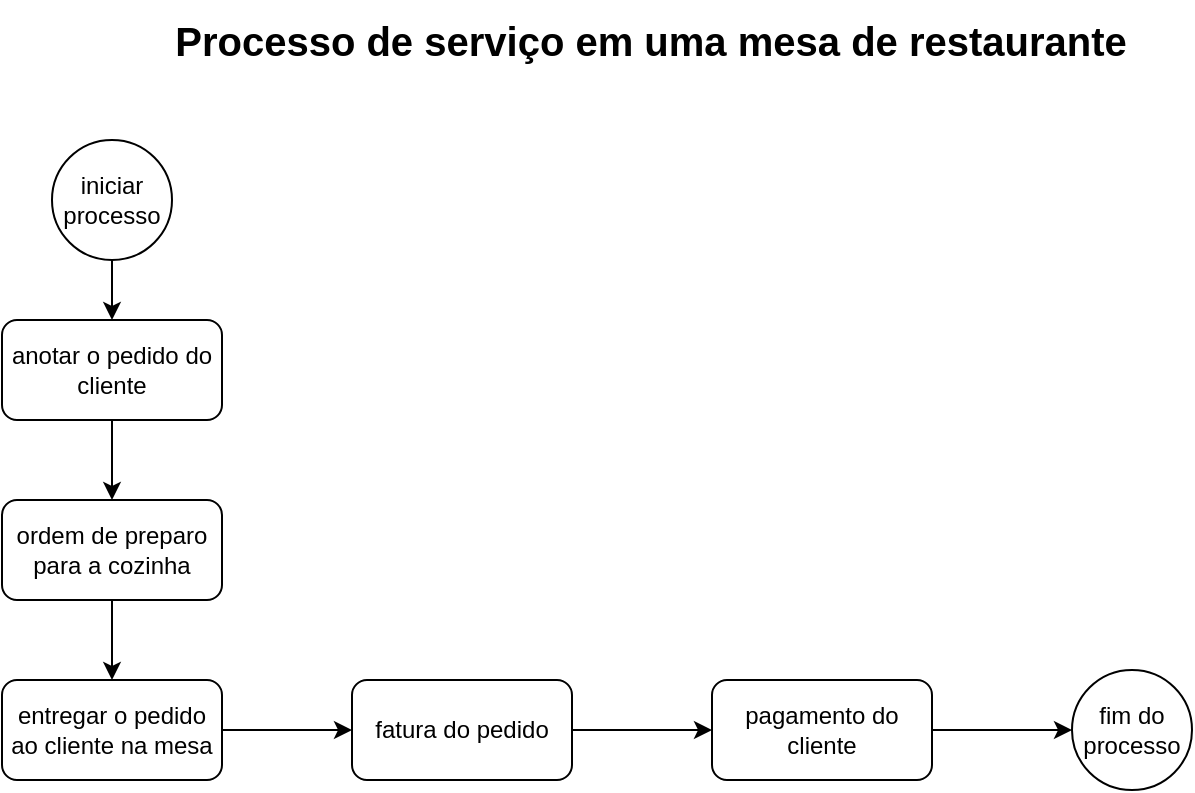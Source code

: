 <mxfile version="20.8.20" type="device"><diagram name="Página-1" id="eR_7lf7otAT4lTyOraEO"><mxGraphModel dx="880" dy="484" grid="1" gridSize="10" guides="1" tooltips="1" connect="1" arrows="1" fold="1" page="1" pageScale="1" pageWidth="827" pageHeight="1169" math="0" shadow="0"><root><mxCell id="0"/><mxCell id="1" parent="0"/><mxCell id="IGG_Zzq3n-0cBB0TZdHK-3" style="edgeStyle=orthogonalEdgeStyle;rounded=0;orthogonalLoop=1;jettySize=auto;html=1;entryX=0.5;entryY=0;entryDx=0;entryDy=0;" edge="1" parent="1" source="IGG_Zzq3n-0cBB0TZdHK-1" target="IGG_Zzq3n-0cBB0TZdHK-2"><mxGeometry relative="1" as="geometry"/></mxCell><mxCell id="IGG_Zzq3n-0cBB0TZdHK-1" value="iniciar processo" style="ellipse;whiteSpace=wrap;html=1;aspect=fixed;" vertex="1" parent="1"><mxGeometry x="95" y="80" width="60" height="60" as="geometry"/></mxCell><mxCell id="IGG_Zzq3n-0cBB0TZdHK-6" value="" style="edgeStyle=orthogonalEdgeStyle;rounded=0;orthogonalLoop=1;jettySize=auto;html=1;" edge="1" parent="1" source="IGG_Zzq3n-0cBB0TZdHK-2" target="IGG_Zzq3n-0cBB0TZdHK-5"><mxGeometry relative="1" as="geometry"/></mxCell><mxCell id="IGG_Zzq3n-0cBB0TZdHK-2" value="anotar o pedido do cliente" style="rounded=1;whiteSpace=wrap;html=1;" vertex="1" parent="1"><mxGeometry x="70" y="170" width="110" height="50" as="geometry"/></mxCell><mxCell id="IGG_Zzq3n-0cBB0TZdHK-8" value="" style="edgeStyle=orthogonalEdgeStyle;rounded=0;orthogonalLoop=1;jettySize=auto;html=1;" edge="1" parent="1" source="IGG_Zzq3n-0cBB0TZdHK-5" target="IGG_Zzq3n-0cBB0TZdHK-7"><mxGeometry relative="1" as="geometry"/></mxCell><mxCell id="IGG_Zzq3n-0cBB0TZdHK-5" value="ordem de preparo para a cozinha" style="rounded=1;whiteSpace=wrap;html=1;" vertex="1" parent="1"><mxGeometry x="70" y="260" width="110" height="50" as="geometry"/></mxCell><mxCell id="IGG_Zzq3n-0cBB0TZdHK-11" value="" style="edgeStyle=orthogonalEdgeStyle;rounded=0;orthogonalLoop=1;jettySize=auto;html=1;" edge="1" parent="1" source="IGG_Zzq3n-0cBB0TZdHK-7" target="IGG_Zzq3n-0cBB0TZdHK-9"><mxGeometry relative="1" as="geometry"/></mxCell><mxCell id="IGG_Zzq3n-0cBB0TZdHK-7" value="entregar o pedido ao cliente na mesa" style="rounded=1;whiteSpace=wrap;html=1;" vertex="1" parent="1"><mxGeometry x="70" y="350" width="110" height="50" as="geometry"/></mxCell><mxCell id="IGG_Zzq3n-0cBB0TZdHK-13" value="" style="edgeStyle=orthogonalEdgeStyle;rounded=0;orthogonalLoop=1;jettySize=auto;html=1;" edge="1" parent="1" source="IGG_Zzq3n-0cBB0TZdHK-9" target="IGG_Zzq3n-0cBB0TZdHK-12"><mxGeometry relative="1" as="geometry"/></mxCell><mxCell id="IGG_Zzq3n-0cBB0TZdHK-9" value="fatura do pedido" style="rounded=1;whiteSpace=wrap;html=1;" vertex="1" parent="1"><mxGeometry x="245" y="350" width="110" height="50" as="geometry"/></mxCell><mxCell id="IGG_Zzq3n-0cBB0TZdHK-15" value="" style="edgeStyle=orthogonalEdgeStyle;rounded=0;orthogonalLoop=1;jettySize=auto;html=1;" edge="1" parent="1" source="IGG_Zzq3n-0cBB0TZdHK-12" target="IGG_Zzq3n-0cBB0TZdHK-14"><mxGeometry relative="1" as="geometry"/></mxCell><mxCell id="IGG_Zzq3n-0cBB0TZdHK-12" value="pagamento do cliente" style="rounded=1;whiteSpace=wrap;html=1;" vertex="1" parent="1"><mxGeometry x="425" y="350" width="110" height="50" as="geometry"/></mxCell><mxCell id="IGG_Zzq3n-0cBB0TZdHK-14" value="fim do processo" style="ellipse;whiteSpace=wrap;html=1;aspect=fixed;" vertex="1" parent="1"><mxGeometry x="605" y="345" width="60" height="60" as="geometry"/></mxCell><mxCell id="IGG_Zzq3n-0cBB0TZdHK-16" value="Processo de serviço em uma mesa de restaurante" style="text;html=1;align=center;verticalAlign=middle;resizable=0;points=[];autosize=1;strokeColor=none;fillColor=none;fontSize=20;fontStyle=1" vertex="1" parent="1"><mxGeometry x="144" y="10" width="500" height="40" as="geometry"/></mxCell></root></mxGraphModel></diagram></mxfile>